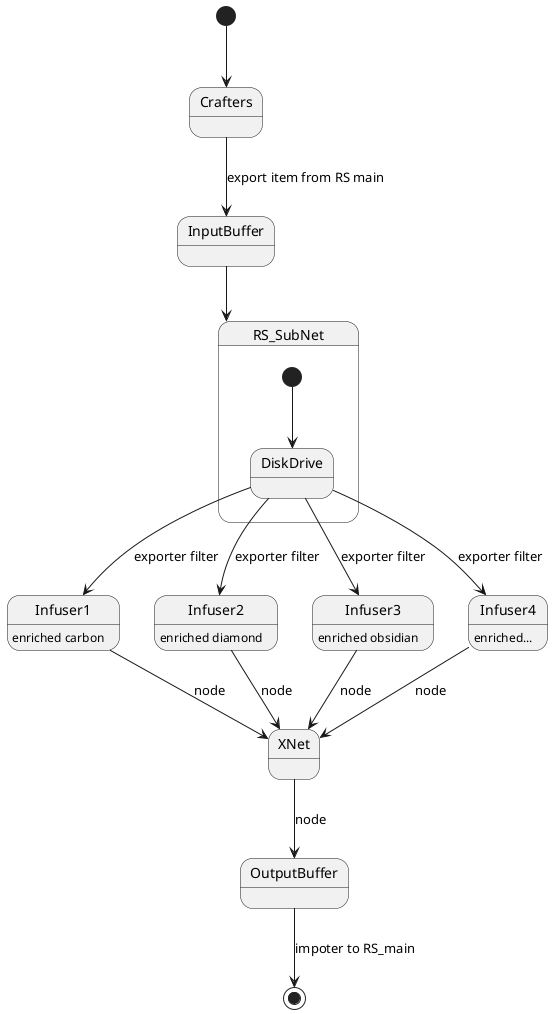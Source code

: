 @startuml

[*] --> Crafters

Crafters --> InputBuffer : export item from RS main

state RS_SubNet {
    [*] --> DiskDrive
}

InputBuffer --> RS_SubNet

DiskDrive --> Infuser1 : exporter filter
DiskDrive --> Infuser2 : exporter filter
DiskDrive --> Infuser3 : exporter filter
DiskDrive --> Infuser4 : exporter filter

Infuser1 : enriched carbon
Infuser2 : enriched diamond
Infuser3 : enriched obsidian
Infuser4 : enriched...

Infuser1 --> XNet : node
Infuser2 --> XNet : node
Infuser3 --> XNet : node
Infuser4 --> XNet : node

XNet --> OutputBuffer : node
OutputBuffer --> [*] : impoter to RS_main

@enduml